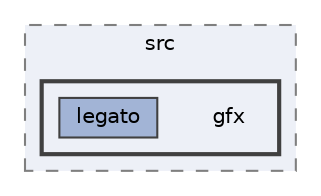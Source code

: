 digraph "C:/microchip/harmony3/gfx/middleware/legato/library/src/gfx"
{
 // INTERACTIVE_SVG=YES
 // LATEX_PDF_SIZE
  bgcolor="transparent";
  edge [fontname=Helvetica,fontsize=10,labelfontname=Helvetica,labelfontsize=10];
  node [fontname=Helvetica,fontsize=10,shape=box,height=0.2,width=0.4];
  compound=true
  subgraph clusterdir_adde1508f32a4a310fdcd2f341a8443f {
    graph [ bgcolor="#edf0f7", pencolor="grey50", label="src", fontname=Helvetica,fontsize=10 style="filled,dashed", URL="dir_adde1508f32a4a310fdcd2f341a8443f.html",tooltip=""]
  subgraph clusterdir_a4d134bd3b49002b31b8e333085a65b3 {
    graph [ bgcolor="#edf0f7", pencolor="grey25", label="", fontname=Helvetica,fontsize=10 style="filled,bold", URL="dir_a4d134bd3b49002b31b8e333085a65b3.html",tooltip=""]
    dir_a4d134bd3b49002b31b8e333085a65b3 [shape=plaintext, label="gfx"];
  dir_df0e2b4cdb64d3722aa48eb6b18a67e5 [label="legato", fillcolor="#a2b4d6", color="grey25", style="filled", URL="dir_df0e2b4cdb64d3722aa48eb6b18a67e5.html",tooltip=""];
  }
  }
}
